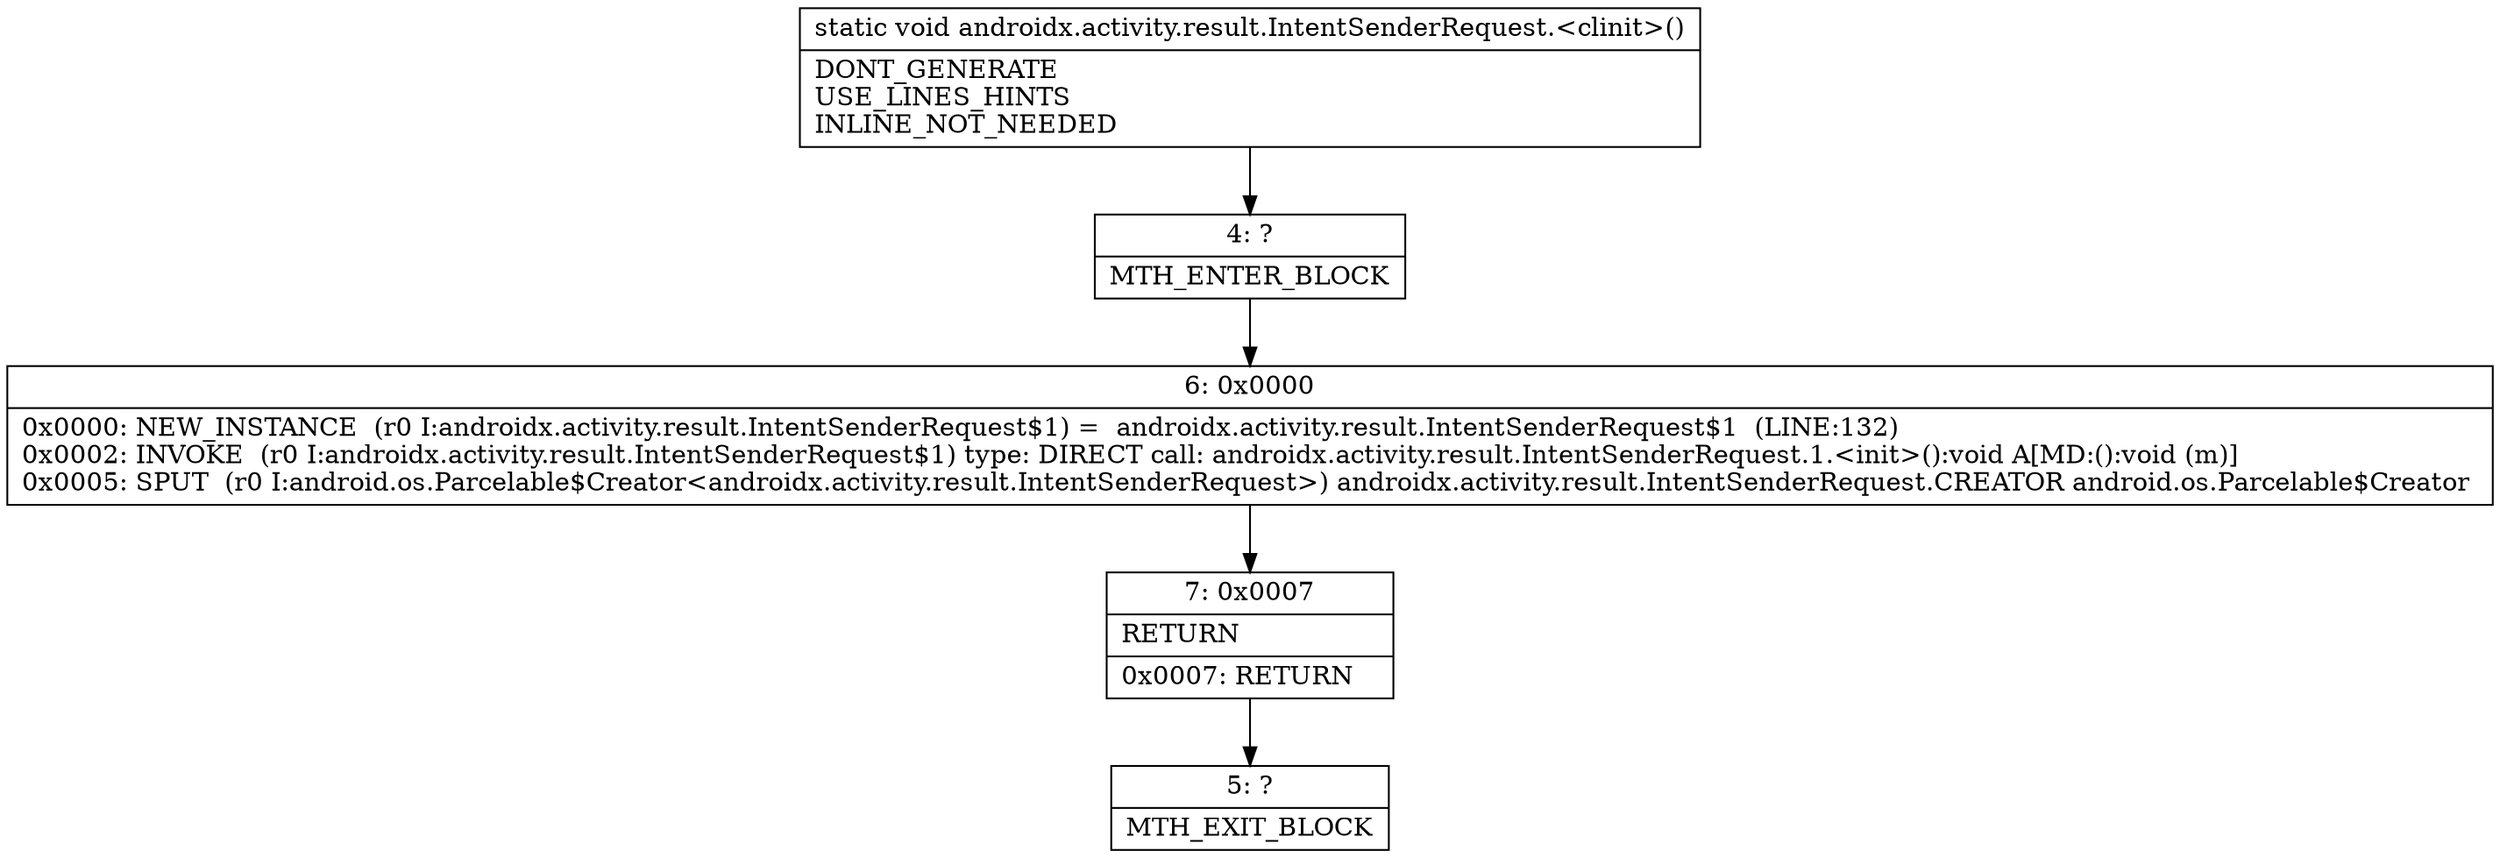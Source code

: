 digraph "CFG forandroidx.activity.result.IntentSenderRequest.\<clinit\>()V" {
Node_4 [shape=record,label="{4\:\ ?|MTH_ENTER_BLOCK\l}"];
Node_6 [shape=record,label="{6\:\ 0x0000|0x0000: NEW_INSTANCE  (r0 I:androidx.activity.result.IntentSenderRequest$1) =  androidx.activity.result.IntentSenderRequest$1  (LINE:132)\l0x0002: INVOKE  (r0 I:androidx.activity.result.IntentSenderRequest$1) type: DIRECT call: androidx.activity.result.IntentSenderRequest.1.\<init\>():void A[MD:():void (m)]\l0x0005: SPUT  (r0 I:android.os.Parcelable$Creator\<androidx.activity.result.IntentSenderRequest\>) androidx.activity.result.IntentSenderRequest.CREATOR android.os.Parcelable$Creator \l}"];
Node_7 [shape=record,label="{7\:\ 0x0007|RETURN\l|0x0007: RETURN   \l}"];
Node_5 [shape=record,label="{5\:\ ?|MTH_EXIT_BLOCK\l}"];
MethodNode[shape=record,label="{static void androidx.activity.result.IntentSenderRequest.\<clinit\>()  | DONT_GENERATE\lUSE_LINES_HINTS\lINLINE_NOT_NEEDED\l}"];
MethodNode -> Node_4;Node_4 -> Node_6;
Node_6 -> Node_7;
Node_7 -> Node_5;
}

